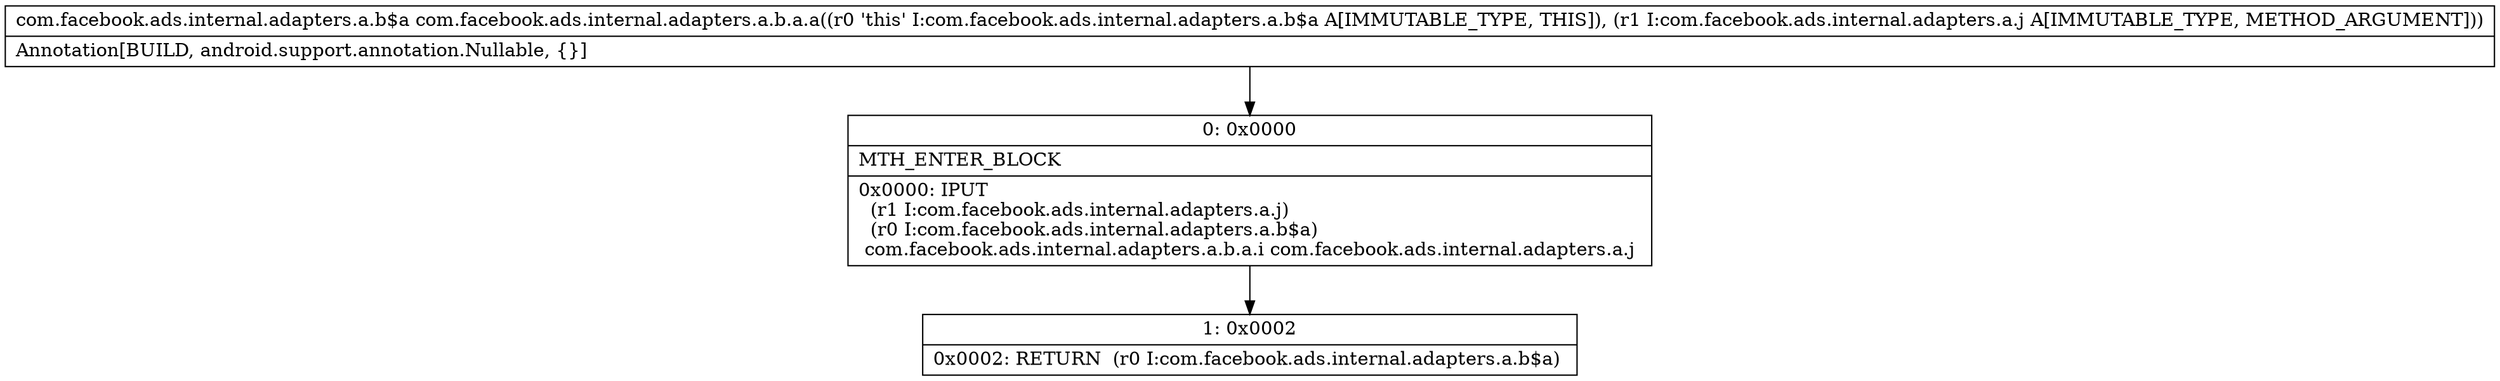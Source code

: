 digraph "CFG forcom.facebook.ads.internal.adapters.a.b.a.a(Lcom\/facebook\/ads\/internal\/adapters\/a\/j;)Lcom\/facebook\/ads\/internal\/adapters\/a\/b$a;" {
Node_0 [shape=record,label="{0\:\ 0x0000|MTH_ENTER_BLOCK\l|0x0000: IPUT  \l  (r1 I:com.facebook.ads.internal.adapters.a.j)\l  (r0 I:com.facebook.ads.internal.adapters.a.b$a)\l com.facebook.ads.internal.adapters.a.b.a.i com.facebook.ads.internal.adapters.a.j \l}"];
Node_1 [shape=record,label="{1\:\ 0x0002|0x0002: RETURN  (r0 I:com.facebook.ads.internal.adapters.a.b$a) \l}"];
MethodNode[shape=record,label="{com.facebook.ads.internal.adapters.a.b$a com.facebook.ads.internal.adapters.a.b.a.a((r0 'this' I:com.facebook.ads.internal.adapters.a.b$a A[IMMUTABLE_TYPE, THIS]), (r1 I:com.facebook.ads.internal.adapters.a.j A[IMMUTABLE_TYPE, METHOD_ARGUMENT]))  | Annotation[BUILD, android.support.annotation.Nullable, \{\}]\l}"];
MethodNode -> Node_0;
Node_0 -> Node_1;
}

